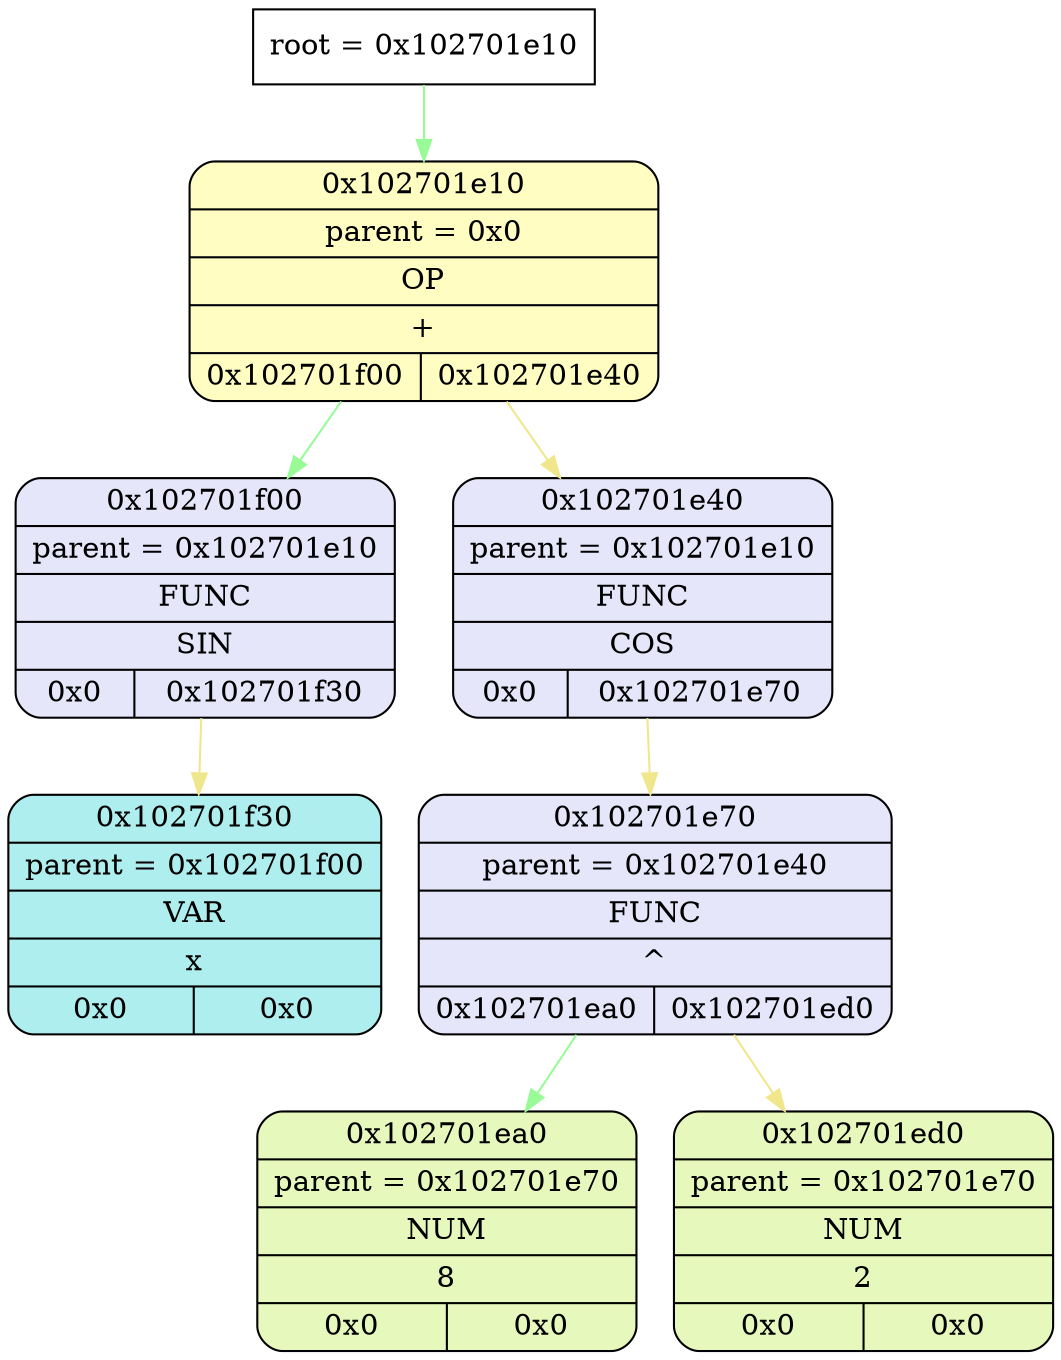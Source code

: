 digraph
{
    node_info[shape = record, label = "{root = 0x102701e10}"];

    node_info->node_0x102701e10 [color = "#98FB98"];
    node_0x102701e10[shape = Mrecord, label = "{{0x102701e10} | {parent =  0x0} | {OP} | {+} | {0x102701f00 | 0x102701e40}}",
                style="filled", fillcolor="#FFFDC2"];
    node_0x102701f00[shape = Mrecord, label = "{{0x102701f00} | {parent =  0x102701e10} | {FUNC} | {SIN} | {0x0 | 0x102701f30}}",
                style="filled", fillcolor="#E6E6FA"];
    node_0x102701f30[shape = Mrecord, label = "{{0x102701f30} | {parent =  0x102701f00} | {VAR} | {x} | {0x0 | 0x0}}",
                style="filled", fillcolor="#AFEEEE"];
    node_0x102701e40[shape = Mrecord, label = "{{0x102701e40} | {parent =  0x102701e10} | {FUNC} | {COS} | {0x0 | 0x102701e70}}",
                style="filled", fillcolor="#E6E6FA"];
    node_0x102701e70[shape = Mrecord, label = "{{0x102701e70} | {parent =  0x102701e40} | {FUNC} | {^} | {0x102701ea0 | 0x102701ed0}}",
                style="filled", fillcolor="#E6E6FA"];
    node_0x102701ea0[shape = Mrecord, label = "{{0x102701ea0} | {parent =  0x102701e70} | {NUM} | {8} | {0x0 | 0x0}}",
                style="filled", fillcolor="#E7F8BC"];
    node_0x102701ed0[shape = Mrecord, label = "{{0x102701ed0} | {parent =  0x102701e70} | {NUM} | {2} | {0x0 | 0x0}}",
                style="filled", fillcolor="#E7F8BC"];
    node_0x102701e10->node_0x102701f00 [color = "#98FB98"];
    node_0x102701f00->node_0x102701f30 [color = "#F0E68C"];
    node_0x102701e10->node_0x102701e40 [color = "#F0E68C"];
    node_0x102701e40->node_0x102701e70 [color = "#F0E68C"];
    node_0x102701e70->node_0x102701ea0 [color = "#98FB98"];
    node_0x102701e70->node_0x102701ed0 [color = "#F0E68C"];
}